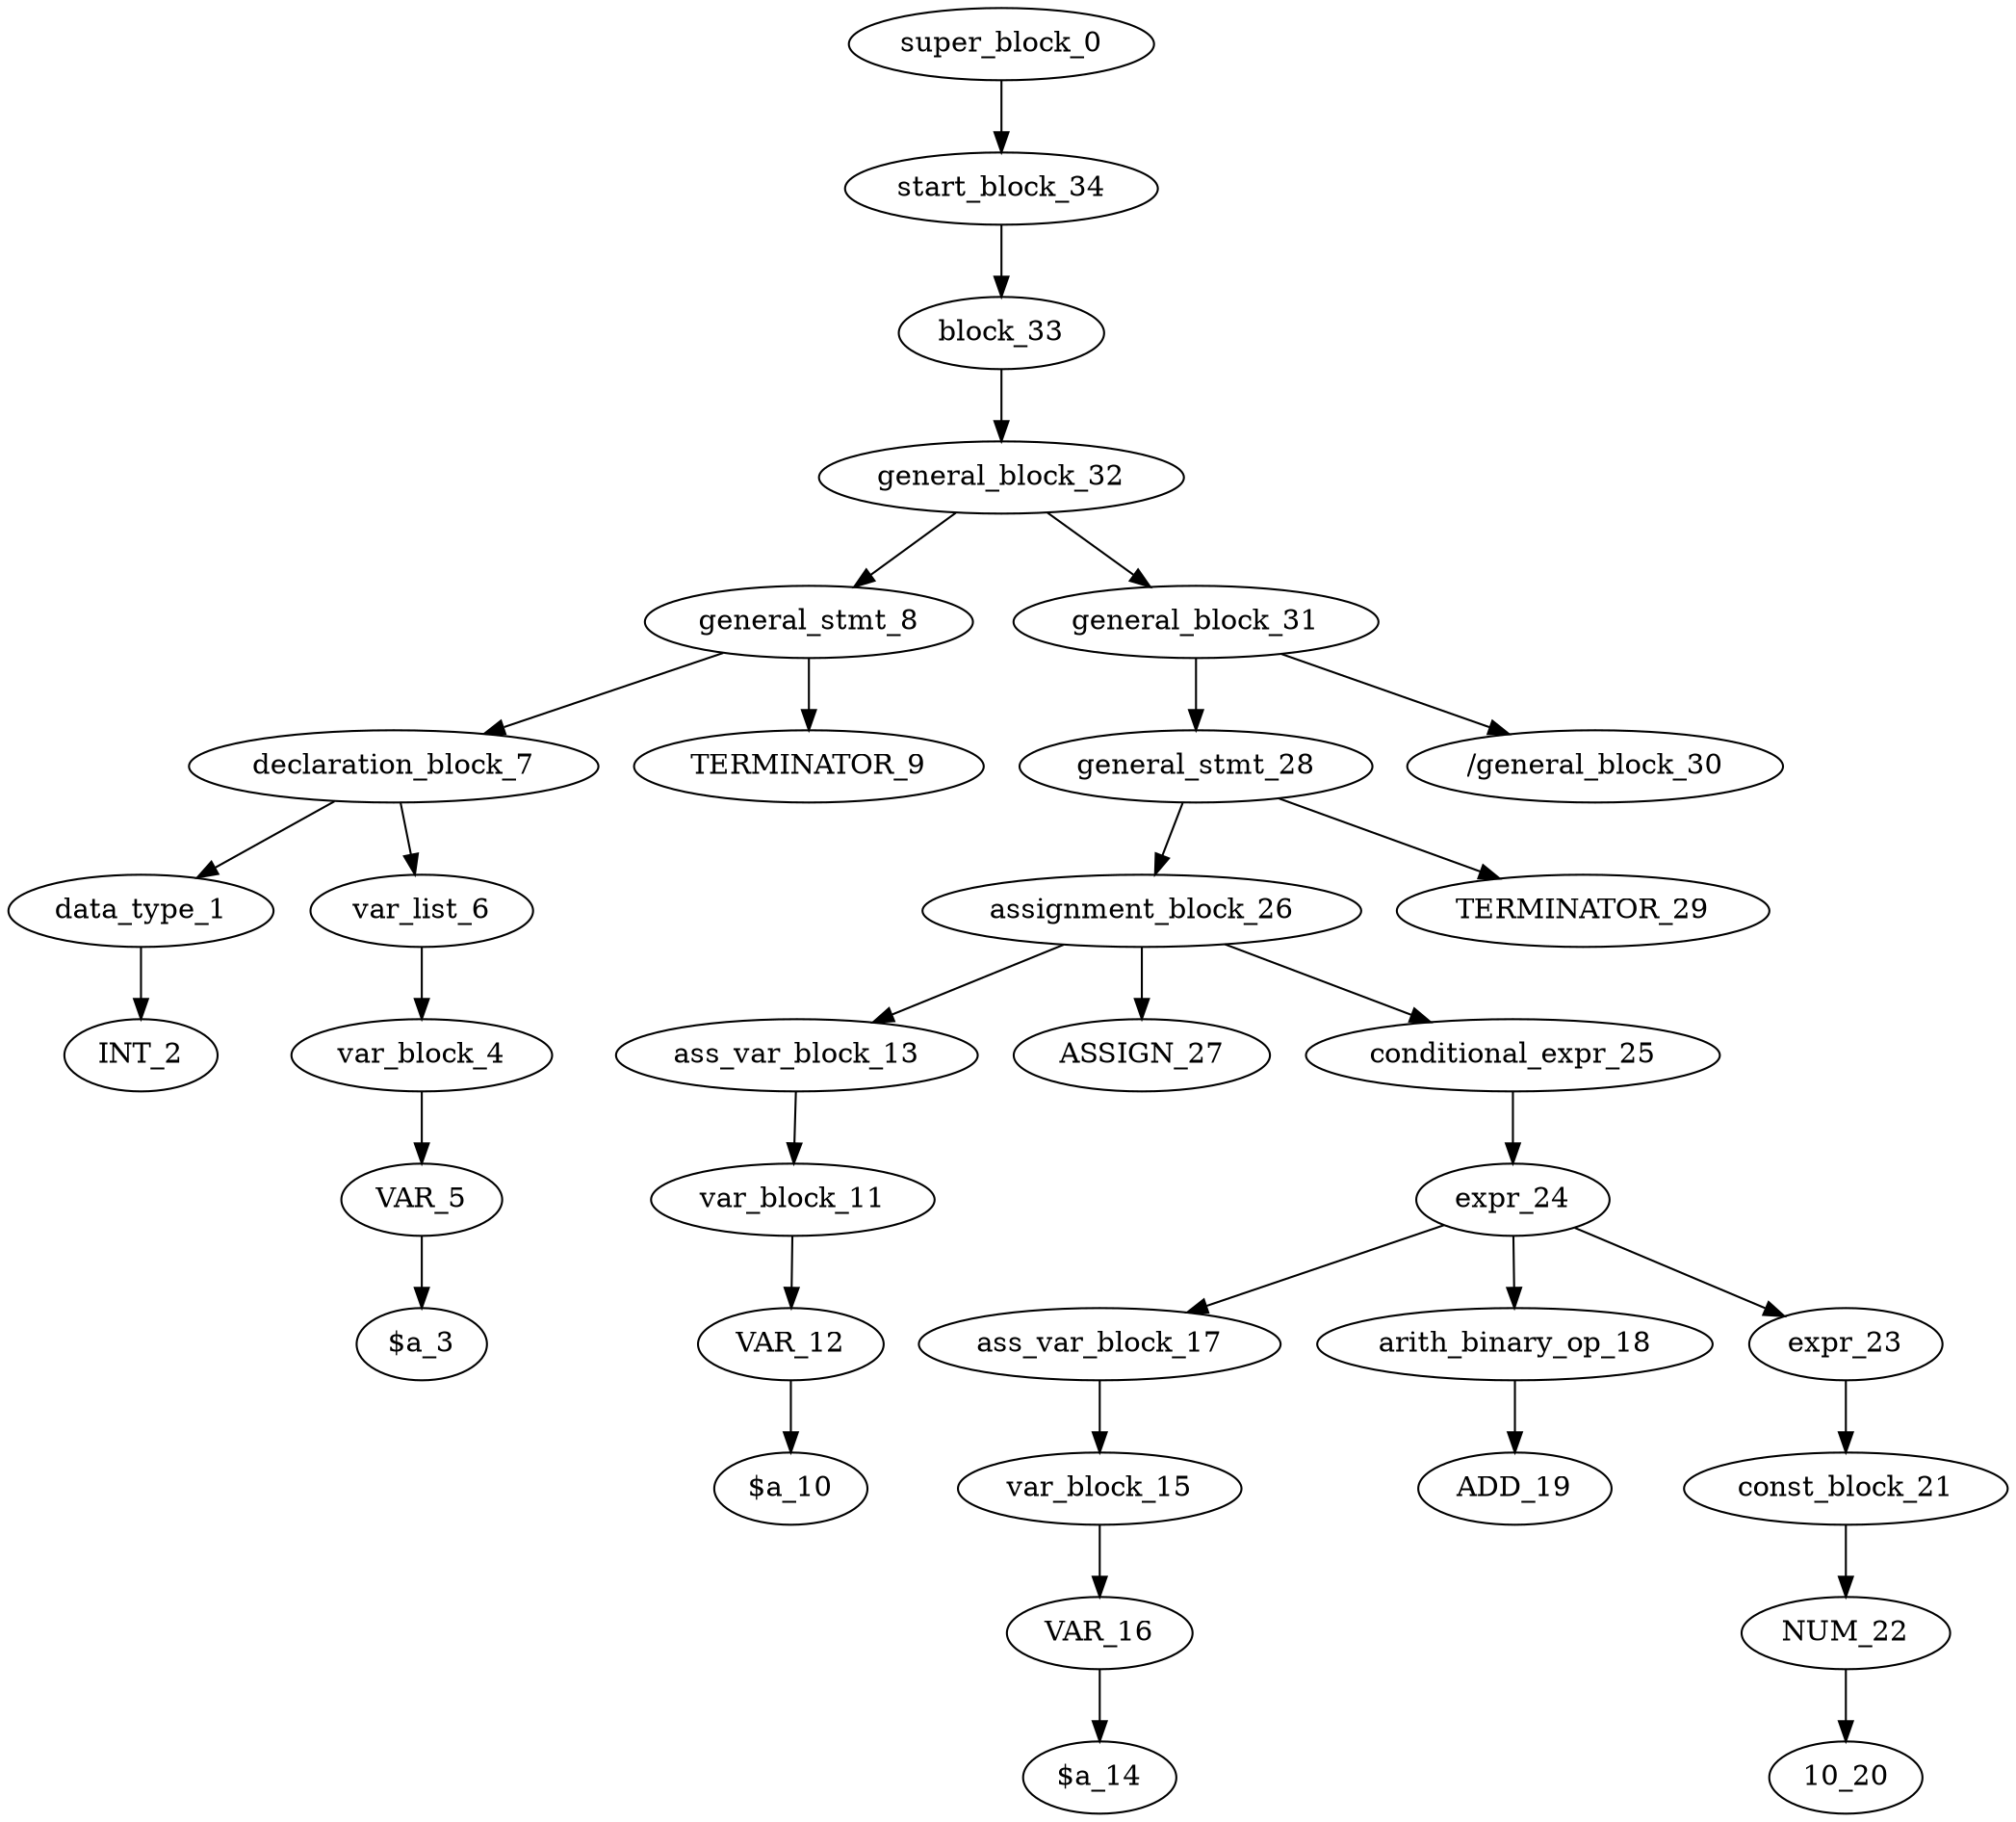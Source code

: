 digraph G {
	super_block_0 -> start_block_34 [key=0];
start_block_34 -> block_33 [key=1];
block_33 -> general_block_32 [key=2];
general_block_32 -> general_stmt_8 [key=3];
general_block_32 -> general_block_31 [key=12];
general_stmt_8 -> declaration_block_7 [key=4];
general_stmt_8 -> TERMINATOR_9 [key=11];
declaration_block_7 -> data_type_1 [key=5];
declaration_block_7 -> var_list_6 [key=7];
data_type_1 -> INT_2 [key=6];
var_list_6 -> var_block_4 [key=8];
var_block_4 -> VAR_5 [key=9];
VAR_5 -> "$a_3" [key=10];
general_block_31 -> general_stmt_28 [key=13];
general_block_31 -> "/general_block_30" [key=33];
general_stmt_28 -> assignment_block_26 [key=14];
general_stmt_28 -> TERMINATOR_29 [key=32];
assignment_block_26 -> ass_var_block_13 [key=15];
assignment_block_26 -> ASSIGN_27 [key=19];
assignment_block_26 -> conditional_expr_25 [key=20];
ass_var_block_13 -> var_block_11 [key=16];
var_block_11 -> VAR_12 [key=17];
VAR_12 -> "$a_10" [key=18];
conditional_expr_25 -> expr_24 [key=21];
expr_24 -> ass_var_block_17 [key=22];
expr_24 -> arith_binary_op_18 [key=26];
expr_24 -> expr_23 [key=28];
ass_var_block_17 -> var_block_15 [key=23];
var_block_15 -> VAR_16 [key=24];
VAR_16 -> "$a_14" [key=25];
arith_binary_op_18 -> ADD_19 [key=27];
expr_23 -> const_block_21 [key=29];
const_block_21 -> NUM_22 [key=30];
NUM_22 -> "10_20" [key=31];
}
